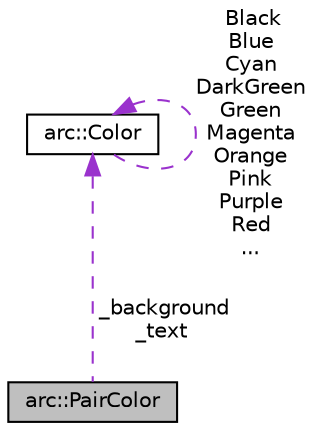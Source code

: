 digraph "arc::PairColor"
{
 // LATEX_PDF_SIZE
  edge [fontname="Helvetica",fontsize="10",labelfontname="Helvetica",labelfontsize="10"];
  node [fontname="Helvetica",fontsize="10",shape=record];
  Node1 [label="arc::PairColor",height=0.2,width=0.4,color="black", fillcolor="grey75", style="filled", fontcolor="black",tooltip=" "];
  Node2 -> Node1 [dir="back",color="darkorchid3",fontsize="10",style="dashed",label=" _background\n_text" ,fontname="Helvetica"];
  Node2 [label="arc::Color",height=0.2,width=0.4,color="black", fillcolor="white", style="filled",URL="$classarc_1_1Color.html",tooltip=" "];
  Node2 -> Node2 [dir="back",color="darkorchid3",fontsize="10",style="dashed",label=" Black\nBlue\nCyan\nDarkGreen\nGreen\nMagenta\nOrange\nPink\nPurple\nRed\n..." ,fontname="Helvetica"];
}
